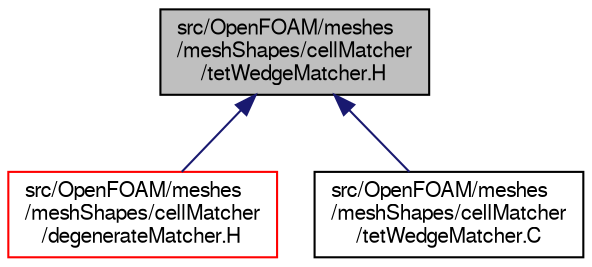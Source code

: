 digraph "src/OpenFOAM/meshes/meshShapes/cellMatcher/tetWedgeMatcher.H"
{
  bgcolor="transparent";
  edge [fontname="FreeSans",fontsize="10",labelfontname="FreeSans",labelfontsize="10"];
  node [fontname="FreeSans",fontsize="10",shape=record];
  Node165 [label="src/OpenFOAM/meshes\l/meshShapes/cellMatcher\l/tetWedgeMatcher.H",height=0.2,width=0.4,color="black", fillcolor="grey75", style="filled", fontcolor="black"];
  Node165 -> Node166 [dir="back",color="midnightblue",fontsize="10",style="solid",fontname="FreeSans"];
  Node166 [label="src/OpenFOAM/meshes\l/meshShapes/cellMatcher\l/degenerateMatcher.H",height=0.2,width=0.4,color="red",URL="$a11213.html"];
  Node165 -> Node171 [dir="back",color="midnightblue",fontsize="10",style="solid",fontname="FreeSans"];
  Node171 [label="src/OpenFOAM/meshes\l/meshShapes/cellMatcher\l/tetWedgeMatcher.C",height=0.2,width=0.4,color="black",URL="$a11240.html"];
}
